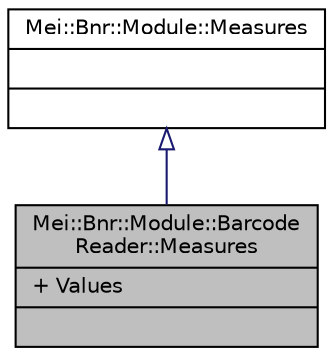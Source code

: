 digraph "Mei::Bnr::Module::BarcodeReader::Measures"
{
  edge [fontname="Helvetica",fontsize="10",labelfontname="Helvetica",labelfontsize="10"];
  node [fontname="Helvetica",fontsize="10",shape=record];
  Node1 [label="{Mei::Bnr::Module::Barcode\lReader::Measures\n|+ Values\l|}",height=0.2,width=0.4,color="black", fillcolor="grey75", style="filled", fontcolor="black"];
  Node2 -> Node1 [dir="back",color="midnightblue",fontsize="10",style="solid",arrowtail="onormal",fontname="Helvetica"];
  Node2 [label="{Mei::Bnr::Module::Measures\n||}",height=0.2,width=0.4,color="black", fillcolor="white", style="filled",URL="$a00109.html",tooltip="Module::Measures "];
}
